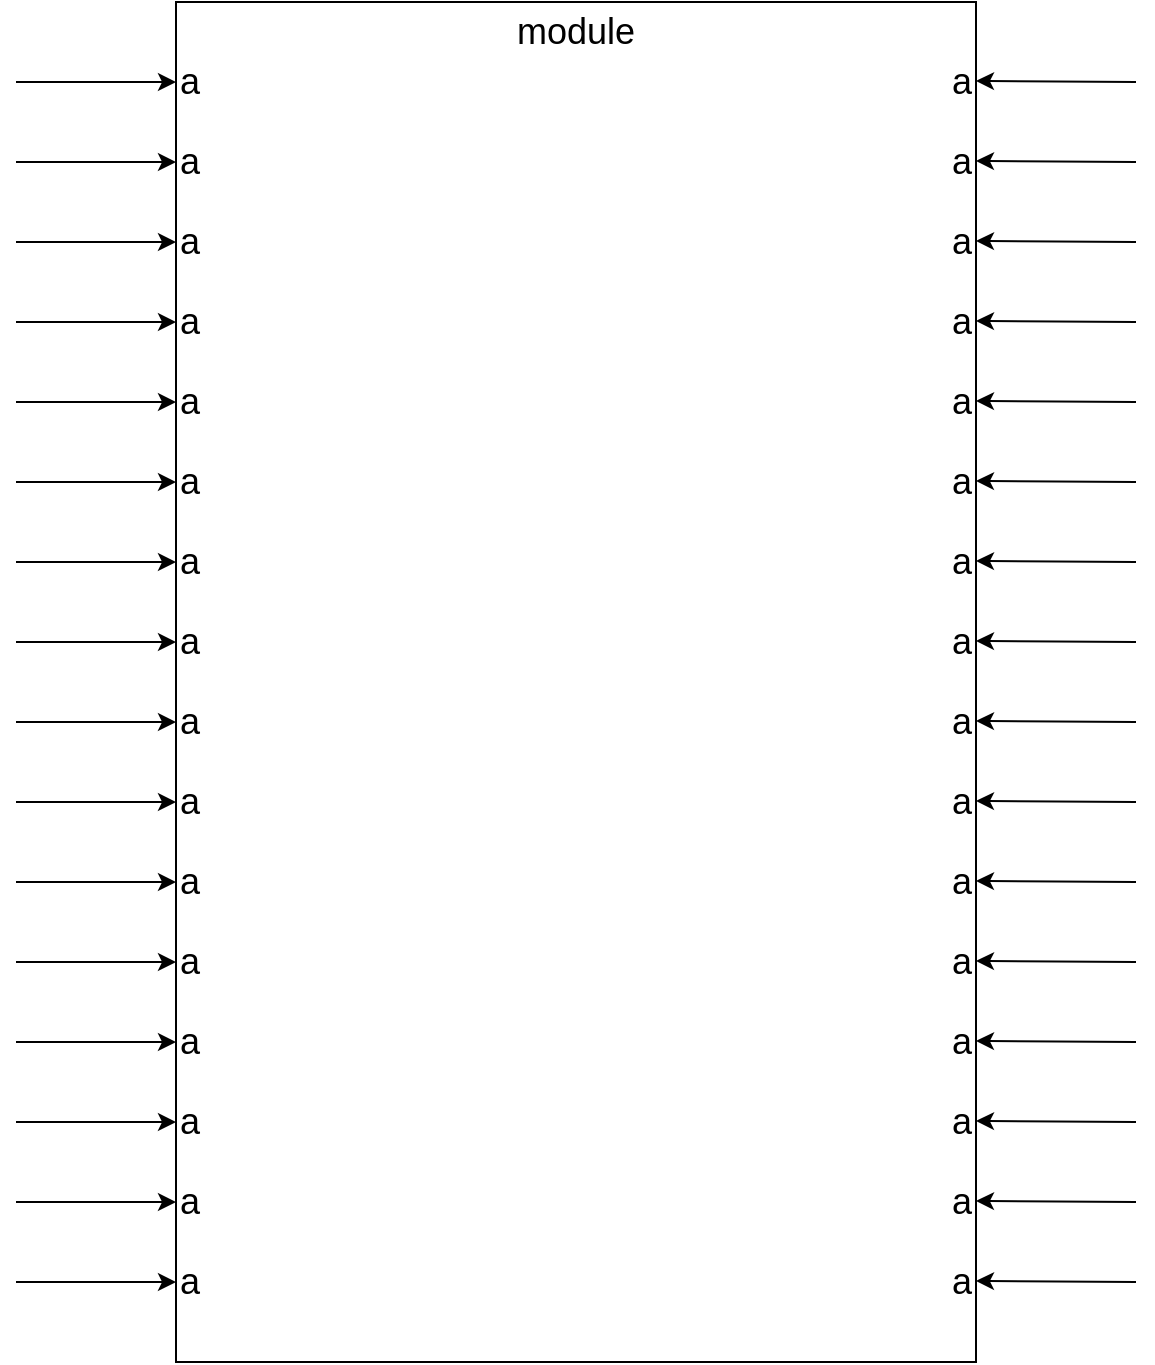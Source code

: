 <mxfile version="24.7.17">
  <diagram name="第 1 页" id="GqaYeDAcBa39iaGWTPDn">
    <mxGraphModel dx="2074" dy="1205" grid="1" gridSize="10" guides="1" tooltips="1" connect="1" arrows="1" fold="1" page="1" pageScale="1" pageWidth="827" pageHeight="1169" math="0" shadow="0">
      <root>
        <mxCell id="0" />
        <mxCell id="1" parent="0" />
        <mxCell id="_3a8YiENMzKRKPIrLzeu-1" value="" style="rounded=0;whiteSpace=wrap;html=1;" vertex="1" parent="1">
          <mxGeometry x="360" y="440" width="400" height="680" as="geometry" />
        </mxCell>
        <mxCell id="_3a8YiENMzKRKPIrLzeu-9" value="" style="endArrow=classic;html=1;rounded=0;" edge="1" parent="1">
          <mxGeometry width="50" height="50" relative="1" as="geometry">
            <mxPoint x="280" y="480" as="sourcePoint" />
            <mxPoint x="360" y="480" as="targetPoint" />
          </mxGeometry>
        </mxCell>
        <mxCell id="_3a8YiENMzKRKPIrLzeu-17" value="&lt;span style=&quot;font-size: 18px;&quot;&gt;a&lt;/span&gt;" style="text;html=1;align=left;verticalAlign=middle;whiteSpace=wrap;rounded=0;" vertex="1" parent="1">
          <mxGeometry x="360" y="460" width="200" height="40" as="geometry" />
        </mxCell>
        <mxCell id="_3a8YiENMzKRKPIrLzeu-25" value="&lt;span style=&quot;font-size: 18px;&quot;&gt;a&lt;/span&gt;" style="text;html=1;align=right;verticalAlign=middle;whiteSpace=wrap;rounded=0;" vertex="1" parent="1">
          <mxGeometry x="560" y="460" width="200" height="40" as="geometry" />
        </mxCell>
        <mxCell id="_3a8YiENMzKRKPIrLzeu-26" value="" style="endArrow=classic;html=1;rounded=0;" edge="1" parent="1">
          <mxGeometry width="50" height="50" relative="1" as="geometry">
            <mxPoint x="840" y="480" as="sourcePoint" />
            <mxPoint x="760" y="479.5" as="targetPoint" />
          </mxGeometry>
        </mxCell>
        <mxCell id="_3a8YiENMzKRKPIrLzeu-27" value="" style="endArrow=classic;html=1;rounded=0;" edge="1" parent="1">
          <mxGeometry width="50" height="50" relative="1" as="geometry">
            <mxPoint x="280" y="520" as="sourcePoint" />
            <mxPoint x="360" y="520" as="targetPoint" />
          </mxGeometry>
        </mxCell>
        <mxCell id="_3a8YiENMzKRKPIrLzeu-28" value="&lt;span style=&quot;font-size: 18px;&quot;&gt;a&lt;/span&gt;" style="text;html=1;align=left;verticalAlign=middle;whiteSpace=wrap;rounded=0;" vertex="1" parent="1">
          <mxGeometry x="360" y="500" width="200" height="40" as="geometry" />
        </mxCell>
        <mxCell id="_3a8YiENMzKRKPIrLzeu-29" value="&lt;span style=&quot;font-size: 18px;&quot;&gt;a&lt;/span&gt;" style="text;html=1;align=right;verticalAlign=middle;whiteSpace=wrap;rounded=0;" vertex="1" parent="1">
          <mxGeometry x="560" y="500" width="200" height="40" as="geometry" />
        </mxCell>
        <mxCell id="_3a8YiENMzKRKPIrLzeu-30" value="" style="endArrow=classic;html=1;rounded=0;" edge="1" parent="1">
          <mxGeometry width="50" height="50" relative="1" as="geometry">
            <mxPoint x="840" y="520" as="sourcePoint" />
            <mxPoint x="760" y="519.5" as="targetPoint" />
          </mxGeometry>
        </mxCell>
        <mxCell id="_3a8YiENMzKRKPIrLzeu-31" value="" style="endArrow=classic;html=1;rounded=0;" edge="1" parent="1">
          <mxGeometry width="50" height="50" relative="1" as="geometry">
            <mxPoint x="280" y="560" as="sourcePoint" />
            <mxPoint x="360" y="560" as="targetPoint" />
          </mxGeometry>
        </mxCell>
        <mxCell id="_3a8YiENMzKRKPIrLzeu-32" value="&lt;span style=&quot;font-size: 18px;&quot;&gt;a&lt;/span&gt;" style="text;html=1;align=left;verticalAlign=middle;whiteSpace=wrap;rounded=0;" vertex="1" parent="1">
          <mxGeometry x="360" y="540" width="200" height="40" as="geometry" />
        </mxCell>
        <mxCell id="_3a8YiENMzKRKPIrLzeu-33" value="&lt;span style=&quot;font-size: 18px;&quot;&gt;a&lt;/span&gt;" style="text;html=1;align=right;verticalAlign=middle;whiteSpace=wrap;rounded=0;" vertex="1" parent="1">
          <mxGeometry x="560" y="540" width="200" height="40" as="geometry" />
        </mxCell>
        <mxCell id="_3a8YiENMzKRKPIrLzeu-34" value="" style="endArrow=classic;html=1;rounded=0;" edge="1" parent="1">
          <mxGeometry width="50" height="50" relative="1" as="geometry">
            <mxPoint x="840" y="560" as="sourcePoint" />
            <mxPoint x="760" y="559.5" as="targetPoint" />
          </mxGeometry>
        </mxCell>
        <mxCell id="_3a8YiENMzKRKPIrLzeu-35" value="" style="endArrow=classic;html=1;rounded=0;" edge="1" parent="1">
          <mxGeometry width="50" height="50" relative="1" as="geometry">
            <mxPoint x="280" y="600" as="sourcePoint" />
            <mxPoint x="360" y="600" as="targetPoint" />
          </mxGeometry>
        </mxCell>
        <mxCell id="_3a8YiENMzKRKPIrLzeu-36" value="&lt;span style=&quot;font-size: 18px;&quot;&gt;a&lt;/span&gt;" style="text;html=1;align=left;verticalAlign=middle;whiteSpace=wrap;rounded=0;" vertex="1" parent="1">
          <mxGeometry x="360" y="580" width="200" height="40" as="geometry" />
        </mxCell>
        <mxCell id="_3a8YiENMzKRKPIrLzeu-37" value="&lt;span style=&quot;font-size: 18px;&quot;&gt;a&lt;/span&gt;" style="text;html=1;align=right;verticalAlign=middle;whiteSpace=wrap;rounded=0;" vertex="1" parent="1">
          <mxGeometry x="560" y="580" width="200" height="40" as="geometry" />
        </mxCell>
        <mxCell id="_3a8YiENMzKRKPIrLzeu-38" value="" style="endArrow=classic;html=1;rounded=0;" edge="1" parent="1">
          <mxGeometry width="50" height="50" relative="1" as="geometry">
            <mxPoint x="840" y="600" as="sourcePoint" />
            <mxPoint x="760" y="599.5" as="targetPoint" />
          </mxGeometry>
        </mxCell>
        <mxCell id="_3a8YiENMzKRKPIrLzeu-39" value="" style="endArrow=classic;html=1;rounded=0;" edge="1" parent="1">
          <mxGeometry width="50" height="50" relative="1" as="geometry">
            <mxPoint x="280" y="640" as="sourcePoint" />
            <mxPoint x="360" y="640" as="targetPoint" />
          </mxGeometry>
        </mxCell>
        <mxCell id="_3a8YiENMzKRKPIrLzeu-40" value="&lt;span style=&quot;font-size: 18px;&quot;&gt;a&lt;/span&gt;" style="text;html=1;align=left;verticalAlign=middle;whiteSpace=wrap;rounded=0;" vertex="1" parent="1">
          <mxGeometry x="360" y="620" width="200" height="40" as="geometry" />
        </mxCell>
        <mxCell id="_3a8YiENMzKRKPIrLzeu-41" value="&lt;span style=&quot;font-size: 18px;&quot;&gt;a&lt;/span&gt;" style="text;html=1;align=right;verticalAlign=middle;whiteSpace=wrap;rounded=0;" vertex="1" parent="1">
          <mxGeometry x="560" y="620" width="200" height="40" as="geometry" />
        </mxCell>
        <mxCell id="_3a8YiENMzKRKPIrLzeu-42" value="" style="endArrow=classic;html=1;rounded=0;" edge="1" parent="1">
          <mxGeometry width="50" height="50" relative="1" as="geometry">
            <mxPoint x="840" y="640" as="sourcePoint" />
            <mxPoint x="760" y="639.5" as="targetPoint" />
          </mxGeometry>
        </mxCell>
        <mxCell id="_3a8YiENMzKRKPIrLzeu-43" value="" style="endArrow=classic;html=1;rounded=0;" edge="1" parent="1">
          <mxGeometry width="50" height="50" relative="1" as="geometry">
            <mxPoint x="280" y="680" as="sourcePoint" />
            <mxPoint x="360" y="680" as="targetPoint" />
          </mxGeometry>
        </mxCell>
        <mxCell id="_3a8YiENMzKRKPIrLzeu-44" value="&lt;span style=&quot;font-size: 18px;&quot;&gt;a&lt;/span&gt;" style="text;html=1;align=left;verticalAlign=middle;whiteSpace=wrap;rounded=0;" vertex="1" parent="1">
          <mxGeometry x="360" y="660" width="200" height="40" as="geometry" />
        </mxCell>
        <mxCell id="_3a8YiENMzKRKPIrLzeu-45" value="&lt;span style=&quot;font-size: 18px;&quot;&gt;a&lt;/span&gt;" style="text;html=1;align=right;verticalAlign=middle;whiteSpace=wrap;rounded=0;" vertex="1" parent="1">
          <mxGeometry x="560" y="660" width="200" height="40" as="geometry" />
        </mxCell>
        <mxCell id="_3a8YiENMzKRKPIrLzeu-46" value="" style="endArrow=classic;html=1;rounded=0;" edge="1" parent="1">
          <mxGeometry width="50" height="50" relative="1" as="geometry">
            <mxPoint x="840" y="680" as="sourcePoint" />
            <mxPoint x="760" y="679.5" as="targetPoint" />
          </mxGeometry>
        </mxCell>
        <mxCell id="_3a8YiENMzKRKPIrLzeu-47" value="" style="endArrow=classic;html=1;rounded=0;" edge="1" parent="1">
          <mxGeometry width="50" height="50" relative="1" as="geometry">
            <mxPoint x="280" y="720" as="sourcePoint" />
            <mxPoint x="360" y="720" as="targetPoint" />
          </mxGeometry>
        </mxCell>
        <mxCell id="_3a8YiENMzKRKPIrLzeu-48" value="&lt;span style=&quot;font-size: 18px;&quot;&gt;a&lt;/span&gt;" style="text;html=1;align=left;verticalAlign=middle;whiteSpace=wrap;rounded=0;" vertex="1" parent="1">
          <mxGeometry x="360" y="700" width="200" height="40" as="geometry" />
        </mxCell>
        <mxCell id="_3a8YiENMzKRKPIrLzeu-49" value="&lt;span style=&quot;font-size: 18px;&quot;&gt;a&lt;/span&gt;" style="text;html=1;align=right;verticalAlign=middle;whiteSpace=wrap;rounded=0;" vertex="1" parent="1">
          <mxGeometry x="560" y="700" width="200" height="40" as="geometry" />
        </mxCell>
        <mxCell id="_3a8YiENMzKRKPIrLzeu-50" value="" style="endArrow=classic;html=1;rounded=0;" edge="1" parent="1">
          <mxGeometry width="50" height="50" relative="1" as="geometry">
            <mxPoint x="840" y="720" as="sourcePoint" />
            <mxPoint x="760" y="719.5" as="targetPoint" />
          </mxGeometry>
        </mxCell>
        <mxCell id="_3a8YiENMzKRKPIrLzeu-51" value="" style="endArrow=classic;html=1;rounded=0;" edge="1" parent="1">
          <mxGeometry width="50" height="50" relative="1" as="geometry">
            <mxPoint x="280" y="760" as="sourcePoint" />
            <mxPoint x="360" y="760" as="targetPoint" />
          </mxGeometry>
        </mxCell>
        <mxCell id="_3a8YiENMzKRKPIrLzeu-52" value="&lt;span style=&quot;font-size: 18px;&quot;&gt;a&lt;/span&gt;" style="text;html=1;align=left;verticalAlign=middle;whiteSpace=wrap;rounded=0;" vertex="1" parent="1">
          <mxGeometry x="360" y="740" width="200" height="40" as="geometry" />
        </mxCell>
        <mxCell id="_3a8YiENMzKRKPIrLzeu-53" value="&lt;span style=&quot;font-size: 18px;&quot;&gt;a&lt;/span&gt;" style="text;html=1;align=right;verticalAlign=middle;whiteSpace=wrap;rounded=0;" vertex="1" parent="1">
          <mxGeometry x="560" y="740" width="200" height="40" as="geometry" />
        </mxCell>
        <mxCell id="_3a8YiENMzKRKPIrLzeu-54" value="" style="endArrow=classic;html=1;rounded=0;" edge="1" parent="1">
          <mxGeometry width="50" height="50" relative="1" as="geometry">
            <mxPoint x="840" y="760" as="sourcePoint" />
            <mxPoint x="760" y="759.5" as="targetPoint" />
          </mxGeometry>
        </mxCell>
        <mxCell id="_3a8YiENMzKRKPIrLzeu-55" value="" style="endArrow=classic;html=1;rounded=0;" edge="1" parent="1">
          <mxGeometry width="50" height="50" relative="1" as="geometry">
            <mxPoint x="280" y="800" as="sourcePoint" />
            <mxPoint x="360" y="800" as="targetPoint" />
          </mxGeometry>
        </mxCell>
        <mxCell id="_3a8YiENMzKRKPIrLzeu-56" value="&lt;span style=&quot;font-size: 18px;&quot;&gt;a&lt;/span&gt;" style="text;html=1;align=left;verticalAlign=middle;whiteSpace=wrap;rounded=0;" vertex="1" parent="1">
          <mxGeometry x="360" y="780" width="200" height="40" as="geometry" />
        </mxCell>
        <mxCell id="_3a8YiENMzKRKPIrLzeu-57" value="&lt;span style=&quot;font-size: 18px;&quot;&gt;a&lt;/span&gt;" style="text;html=1;align=right;verticalAlign=middle;whiteSpace=wrap;rounded=0;" vertex="1" parent="1">
          <mxGeometry x="560" y="780" width="200" height="40" as="geometry" />
        </mxCell>
        <mxCell id="_3a8YiENMzKRKPIrLzeu-58" value="" style="endArrow=classic;html=1;rounded=0;" edge="1" parent="1">
          <mxGeometry width="50" height="50" relative="1" as="geometry">
            <mxPoint x="840" y="800" as="sourcePoint" />
            <mxPoint x="760" y="799.5" as="targetPoint" />
          </mxGeometry>
        </mxCell>
        <mxCell id="_3a8YiENMzKRKPIrLzeu-59" value="" style="endArrow=classic;html=1;rounded=0;" edge="1" parent="1">
          <mxGeometry width="50" height="50" relative="1" as="geometry">
            <mxPoint x="280" y="840" as="sourcePoint" />
            <mxPoint x="360" y="840" as="targetPoint" />
          </mxGeometry>
        </mxCell>
        <mxCell id="_3a8YiENMzKRKPIrLzeu-60" value="&lt;span style=&quot;font-size: 18px;&quot;&gt;a&lt;/span&gt;" style="text;html=1;align=left;verticalAlign=middle;whiteSpace=wrap;rounded=0;" vertex="1" parent="1">
          <mxGeometry x="360" y="820" width="200" height="40" as="geometry" />
        </mxCell>
        <mxCell id="_3a8YiENMzKRKPIrLzeu-61" value="&lt;span style=&quot;font-size: 18px;&quot;&gt;a&lt;/span&gt;" style="text;html=1;align=right;verticalAlign=middle;whiteSpace=wrap;rounded=0;" vertex="1" parent="1">
          <mxGeometry x="560" y="820" width="200" height="40" as="geometry" />
        </mxCell>
        <mxCell id="_3a8YiENMzKRKPIrLzeu-62" value="" style="endArrow=classic;html=1;rounded=0;" edge="1" parent="1">
          <mxGeometry width="50" height="50" relative="1" as="geometry">
            <mxPoint x="840" y="840" as="sourcePoint" />
            <mxPoint x="760" y="839.5" as="targetPoint" />
          </mxGeometry>
        </mxCell>
        <mxCell id="_3a8YiENMzKRKPIrLzeu-63" value="" style="endArrow=classic;html=1;rounded=0;" edge="1" parent="1">
          <mxGeometry width="50" height="50" relative="1" as="geometry">
            <mxPoint x="280" y="880" as="sourcePoint" />
            <mxPoint x="360" y="880" as="targetPoint" />
          </mxGeometry>
        </mxCell>
        <mxCell id="_3a8YiENMzKRKPIrLzeu-64" value="&lt;span style=&quot;font-size: 18px;&quot;&gt;a&lt;/span&gt;" style="text;html=1;align=left;verticalAlign=middle;whiteSpace=wrap;rounded=0;" vertex="1" parent="1">
          <mxGeometry x="360" y="860" width="200" height="40" as="geometry" />
        </mxCell>
        <mxCell id="_3a8YiENMzKRKPIrLzeu-65" value="&lt;span style=&quot;font-size: 18px;&quot;&gt;a&lt;/span&gt;" style="text;html=1;align=right;verticalAlign=middle;whiteSpace=wrap;rounded=0;" vertex="1" parent="1">
          <mxGeometry x="560" y="860" width="200" height="40" as="geometry" />
        </mxCell>
        <mxCell id="_3a8YiENMzKRKPIrLzeu-66" value="" style="endArrow=classic;html=1;rounded=0;" edge="1" parent="1">
          <mxGeometry width="50" height="50" relative="1" as="geometry">
            <mxPoint x="840" y="880" as="sourcePoint" />
            <mxPoint x="760" y="879.5" as="targetPoint" />
          </mxGeometry>
        </mxCell>
        <mxCell id="_3a8YiENMzKRKPIrLzeu-67" value="" style="endArrow=classic;html=1;rounded=0;" edge="1" parent="1">
          <mxGeometry width="50" height="50" relative="1" as="geometry">
            <mxPoint x="280" y="920" as="sourcePoint" />
            <mxPoint x="360" y="920" as="targetPoint" />
          </mxGeometry>
        </mxCell>
        <mxCell id="_3a8YiENMzKRKPIrLzeu-68" value="&lt;span style=&quot;font-size: 18px;&quot;&gt;a&lt;/span&gt;" style="text;html=1;align=left;verticalAlign=middle;whiteSpace=wrap;rounded=0;" vertex="1" parent="1">
          <mxGeometry x="360" y="900" width="200" height="40" as="geometry" />
        </mxCell>
        <mxCell id="_3a8YiENMzKRKPIrLzeu-69" value="&lt;span style=&quot;font-size: 18px;&quot;&gt;a&lt;/span&gt;" style="text;html=1;align=right;verticalAlign=middle;whiteSpace=wrap;rounded=0;" vertex="1" parent="1">
          <mxGeometry x="560" y="900" width="200" height="40" as="geometry" />
        </mxCell>
        <mxCell id="_3a8YiENMzKRKPIrLzeu-70" value="" style="endArrow=classic;html=1;rounded=0;" edge="1" parent="1">
          <mxGeometry width="50" height="50" relative="1" as="geometry">
            <mxPoint x="840" y="920" as="sourcePoint" />
            <mxPoint x="760" y="919.5" as="targetPoint" />
          </mxGeometry>
        </mxCell>
        <mxCell id="_3a8YiENMzKRKPIrLzeu-71" value="" style="endArrow=classic;html=1;rounded=0;" edge="1" parent="1">
          <mxGeometry width="50" height="50" relative="1" as="geometry">
            <mxPoint x="280" y="960" as="sourcePoint" />
            <mxPoint x="360" y="960" as="targetPoint" />
          </mxGeometry>
        </mxCell>
        <mxCell id="_3a8YiENMzKRKPIrLzeu-72" value="&lt;span style=&quot;font-size: 18px;&quot;&gt;a&lt;/span&gt;" style="text;html=1;align=left;verticalAlign=middle;whiteSpace=wrap;rounded=0;" vertex="1" parent="1">
          <mxGeometry x="360" y="940" width="200" height="40" as="geometry" />
        </mxCell>
        <mxCell id="_3a8YiENMzKRKPIrLzeu-73" value="&lt;span style=&quot;font-size: 18px;&quot;&gt;a&lt;/span&gt;" style="text;html=1;align=right;verticalAlign=middle;whiteSpace=wrap;rounded=0;" vertex="1" parent="1">
          <mxGeometry x="560" y="940" width="200" height="40" as="geometry" />
        </mxCell>
        <mxCell id="_3a8YiENMzKRKPIrLzeu-74" value="" style="endArrow=classic;html=1;rounded=0;" edge="1" parent="1">
          <mxGeometry width="50" height="50" relative="1" as="geometry">
            <mxPoint x="840" y="960" as="sourcePoint" />
            <mxPoint x="760" y="959.5" as="targetPoint" />
          </mxGeometry>
        </mxCell>
        <mxCell id="_3a8YiENMzKRKPIrLzeu-75" value="" style="endArrow=classic;html=1;rounded=0;" edge="1" parent="1">
          <mxGeometry width="50" height="50" relative="1" as="geometry">
            <mxPoint x="280" y="1000" as="sourcePoint" />
            <mxPoint x="360" y="1000" as="targetPoint" />
          </mxGeometry>
        </mxCell>
        <mxCell id="_3a8YiENMzKRKPIrLzeu-76" value="&lt;span style=&quot;font-size: 18px;&quot;&gt;a&lt;/span&gt;" style="text;html=1;align=left;verticalAlign=middle;whiteSpace=wrap;rounded=0;" vertex="1" parent="1">
          <mxGeometry x="360" y="980" width="200" height="40" as="geometry" />
        </mxCell>
        <mxCell id="_3a8YiENMzKRKPIrLzeu-77" value="&lt;span style=&quot;font-size: 18px;&quot;&gt;a&lt;/span&gt;" style="text;html=1;align=right;verticalAlign=middle;whiteSpace=wrap;rounded=0;" vertex="1" parent="1">
          <mxGeometry x="560" y="980" width="200" height="40" as="geometry" />
        </mxCell>
        <mxCell id="_3a8YiENMzKRKPIrLzeu-78" value="" style="endArrow=classic;html=1;rounded=0;" edge="1" parent="1">
          <mxGeometry width="50" height="50" relative="1" as="geometry">
            <mxPoint x="840" y="1000" as="sourcePoint" />
            <mxPoint x="760" y="999.5" as="targetPoint" />
          </mxGeometry>
        </mxCell>
        <mxCell id="_3a8YiENMzKRKPIrLzeu-79" value="" style="endArrow=classic;html=1;rounded=0;" edge="1" parent="1">
          <mxGeometry width="50" height="50" relative="1" as="geometry">
            <mxPoint x="280" y="1040" as="sourcePoint" />
            <mxPoint x="360" y="1040" as="targetPoint" />
          </mxGeometry>
        </mxCell>
        <mxCell id="_3a8YiENMzKRKPIrLzeu-80" value="&lt;span style=&quot;font-size: 18px;&quot;&gt;a&lt;/span&gt;" style="text;html=1;align=left;verticalAlign=middle;whiteSpace=wrap;rounded=0;" vertex="1" parent="1">
          <mxGeometry x="360" y="1020" width="200" height="40" as="geometry" />
        </mxCell>
        <mxCell id="_3a8YiENMzKRKPIrLzeu-81" value="&lt;span style=&quot;font-size: 18px;&quot;&gt;a&lt;/span&gt;" style="text;html=1;align=right;verticalAlign=middle;whiteSpace=wrap;rounded=0;" vertex="1" parent="1">
          <mxGeometry x="560" y="1020" width="200" height="40" as="geometry" />
        </mxCell>
        <mxCell id="_3a8YiENMzKRKPIrLzeu-82" value="" style="endArrow=classic;html=1;rounded=0;" edge="1" parent="1">
          <mxGeometry width="50" height="50" relative="1" as="geometry">
            <mxPoint x="840" y="1040" as="sourcePoint" />
            <mxPoint x="760" y="1039.5" as="targetPoint" />
          </mxGeometry>
        </mxCell>
        <mxCell id="_3a8YiENMzKRKPIrLzeu-83" value="" style="endArrow=classic;html=1;rounded=0;" edge="1" parent="1">
          <mxGeometry width="50" height="50" relative="1" as="geometry">
            <mxPoint x="280" y="1080" as="sourcePoint" />
            <mxPoint x="360" y="1080" as="targetPoint" />
          </mxGeometry>
        </mxCell>
        <mxCell id="_3a8YiENMzKRKPIrLzeu-84" value="&lt;span style=&quot;font-size: 18px;&quot;&gt;a&lt;/span&gt;" style="text;html=1;align=left;verticalAlign=middle;whiteSpace=wrap;rounded=0;" vertex="1" parent="1">
          <mxGeometry x="360" y="1060" width="200" height="40" as="geometry" />
        </mxCell>
        <mxCell id="_3a8YiENMzKRKPIrLzeu-85" value="&lt;span style=&quot;font-size: 18px;&quot;&gt;a&lt;/span&gt;" style="text;html=1;align=right;verticalAlign=middle;whiteSpace=wrap;rounded=0;" vertex="1" parent="1">
          <mxGeometry x="560" y="1060" width="200" height="40" as="geometry" />
        </mxCell>
        <mxCell id="_3a8YiENMzKRKPIrLzeu-86" value="" style="endArrow=classic;html=1;rounded=0;" edge="1" parent="1">
          <mxGeometry width="50" height="50" relative="1" as="geometry">
            <mxPoint x="840" y="1080" as="sourcePoint" />
            <mxPoint x="760" y="1079.5" as="targetPoint" />
          </mxGeometry>
        </mxCell>
        <mxCell id="_3a8YiENMzKRKPIrLzeu-87" value="&lt;font style=&quot;font-size: 18px;&quot;&gt;module&lt;/font&gt;" style="text;html=1;align=center;verticalAlign=middle;whiteSpace=wrap;rounded=0;" vertex="1" parent="1">
          <mxGeometry x="530" y="440" width="60" height="30" as="geometry" />
        </mxCell>
      </root>
    </mxGraphModel>
  </diagram>
</mxfile>
